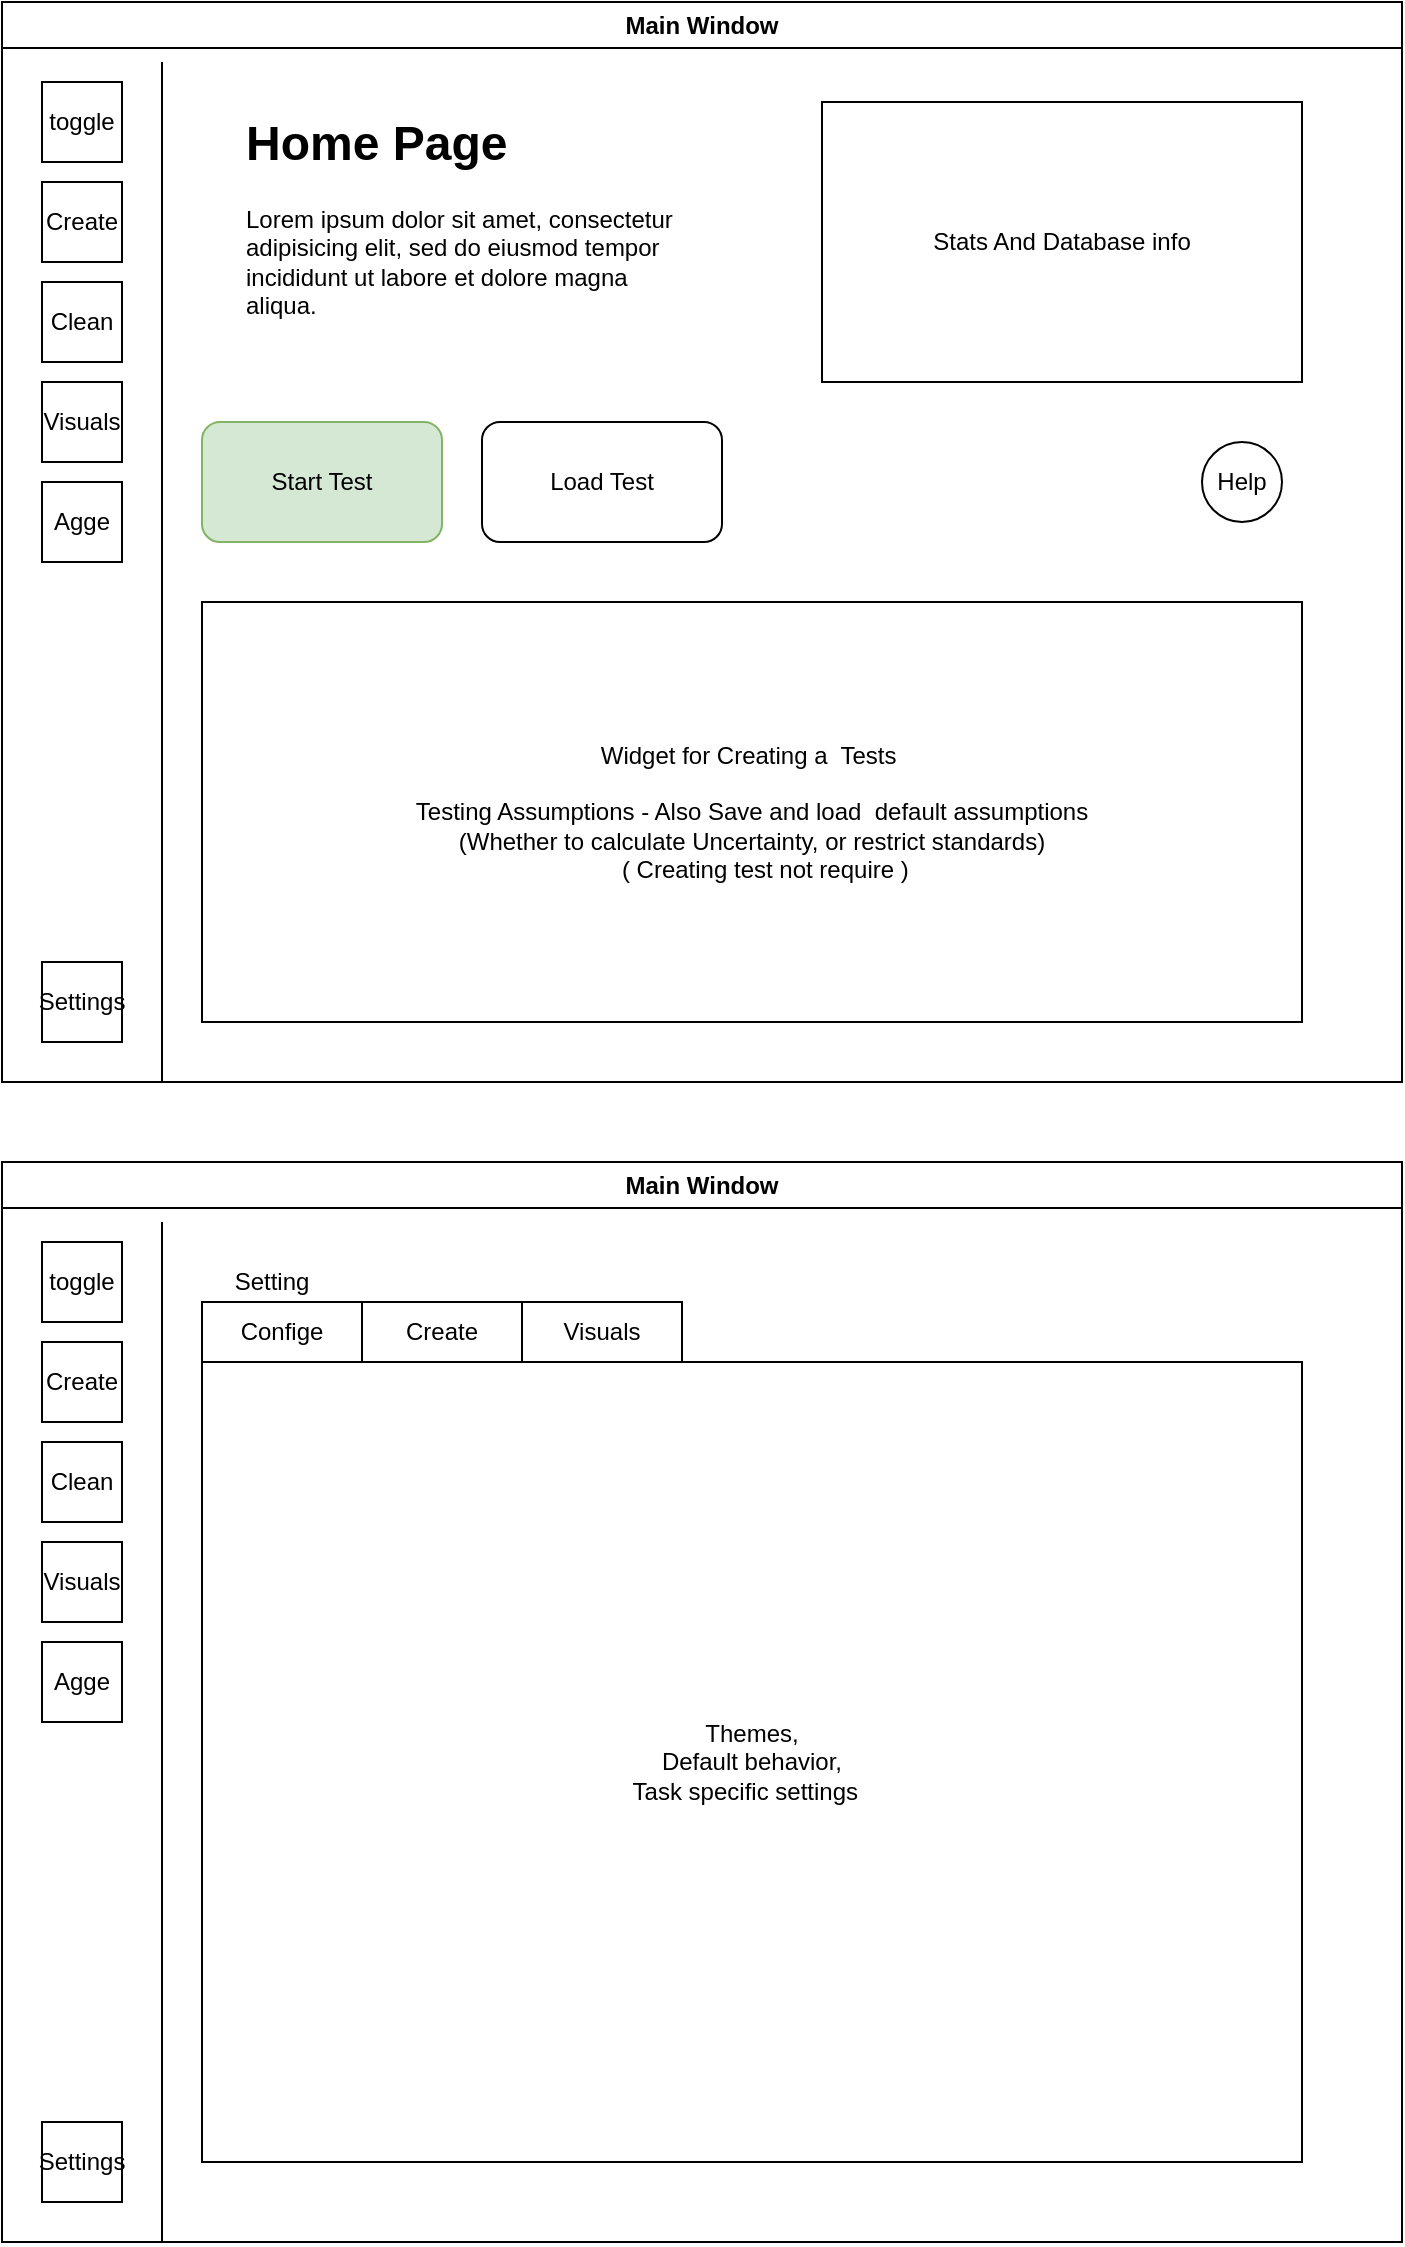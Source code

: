 <mxfile version="24.8.2">
  <diagram name="Page-1" id="1oiLtTZHue_INNOFr-nT">
    <mxGraphModel dx="1613" dy="696" grid="1" gridSize="10" guides="1" tooltips="1" connect="1" arrows="1" fold="1" page="1" pageScale="1" pageWidth="850" pageHeight="1100" math="0" shadow="0">
      <root>
        <mxCell id="0" />
        <mxCell id="1" parent="0" />
        <mxCell id="pt4hzC4wS87SlHBxcFwa-2" value="Main Window" style="swimlane;whiteSpace=wrap;html=1;" vertex="1" parent="1">
          <mxGeometry x="30" y="70" width="700" height="540" as="geometry" />
        </mxCell>
        <mxCell id="pt4hzC4wS87SlHBxcFwa-4" value="" style="endArrow=none;html=1;rounded=0;" edge="1" parent="pt4hzC4wS87SlHBxcFwa-2">
          <mxGeometry width="50" height="50" relative="1" as="geometry">
            <mxPoint x="80" y="30" as="sourcePoint" />
            <mxPoint x="80" y="540" as="targetPoint" />
          </mxGeometry>
        </mxCell>
        <mxCell id="pt4hzC4wS87SlHBxcFwa-6" value="toggle" style="whiteSpace=wrap;html=1;aspect=fixed;" vertex="1" parent="pt4hzC4wS87SlHBxcFwa-2">
          <mxGeometry x="20" y="40" width="40" height="40" as="geometry" />
        </mxCell>
        <mxCell id="pt4hzC4wS87SlHBxcFwa-7" value="Settings" style="whiteSpace=wrap;html=1;aspect=fixed;" vertex="1" parent="pt4hzC4wS87SlHBxcFwa-2">
          <mxGeometry x="20" y="480" width="40" height="40" as="geometry" />
        </mxCell>
        <mxCell id="pt4hzC4wS87SlHBxcFwa-8" value="Load Test" style="rounded=1;whiteSpace=wrap;html=1;" vertex="1" parent="pt4hzC4wS87SlHBxcFwa-2">
          <mxGeometry x="240" y="210" width="120" height="60" as="geometry" />
        </mxCell>
        <mxCell id="pt4hzC4wS87SlHBxcFwa-9" value="Start Test" style="rounded=1;whiteSpace=wrap;html=1;fillColor=#d5e8d4;strokeColor=#82b366;" vertex="1" parent="pt4hzC4wS87SlHBxcFwa-2">
          <mxGeometry x="100" y="210" width="120" height="60" as="geometry" />
        </mxCell>
        <mxCell id="pt4hzC4wS87SlHBxcFwa-12" value="Create" style="whiteSpace=wrap;html=1;aspect=fixed;" vertex="1" parent="pt4hzC4wS87SlHBxcFwa-2">
          <mxGeometry x="20" y="90" width="40" height="40" as="geometry" />
        </mxCell>
        <mxCell id="pt4hzC4wS87SlHBxcFwa-20" value="Visuals" style="whiteSpace=wrap;html=1;aspect=fixed;" vertex="1" parent="pt4hzC4wS87SlHBxcFwa-2">
          <mxGeometry x="20" y="190" width="40" height="40" as="geometry" />
        </mxCell>
        <mxCell id="pt4hzC4wS87SlHBxcFwa-21" value="Clean" style="whiteSpace=wrap;html=1;aspect=fixed;" vertex="1" parent="pt4hzC4wS87SlHBxcFwa-2">
          <mxGeometry x="20" y="140" width="40" height="40" as="geometry" />
        </mxCell>
        <mxCell id="pt4hzC4wS87SlHBxcFwa-22" value="Agge" style="whiteSpace=wrap;html=1;aspect=fixed;" vertex="1" parent="pt4hzC4wS87SlHBxcFwa-2">
          <mxGeometry x="20" y="240" width="40" height="40" as="geometry" />
        </mxCell>
        <mxCell id="pt4hzC4wS87SlHBxcFwa-43" value="&lt;h1 style=&quot;margin-top: 0px;&quot;&gt;Home Page&lt;/h1&gt;&lt;p&gt;Lorem ipsum dolor sit amet, consectetur adipisicing elit, sed do eiusmod tempor incididunt ut labore et dolore magna aliqua.&lt;/p&gt;" style="text;html=1;whiteSpace=wrap;overflow=hidden;rounded=0;" vertex="1" parent="pt4hzC4wS87SlHBxcFwa-2">
          <mxGeometry x="120" y="50" width="220" height="120" as="geometry" />
        </mxCell>
        <mxCell id="pt4hzC4wS87SlHBxcFwa-55" value="Widget for Creating a&amp;nbsp; Tests&amp;nbsp;&lt;div&gt;&lt;br&gt;&lt;/div&gt;&lt;div&gt;Testing Assumptions - Also Save and load&amp;nbsp; default assumptions&lt;br&gt;(Whether to calculate Uncertainty, or restrict standards)&lt;/div&gt;&lt;div&gt;&amp;nbsp; &amp;nbsp; ( Creating test not require )&lt;/div&gt;" style="rounded=0;whiteSpace=wrap;html=1;" vertex="1" parent="pt4hzC4wS87SlHBxcFwa-2">
          <mxGeometry x="100" y="300" width="550" height="210" as="geometry" />
        </mxCell>
        <mxCell id="pt4hzC4wS87SlHBxcFwa-58" value="Stats And Database info" style="rounded=0;whiteSpace=wrap;html=1;" vertex="1" parent="pt4hzC4wS87SlHBxcFwa-2">
          <mxGeometry x="410" y="50" width="240" height="140" as="geometry" />
        </mxCell>
        <mxCell id="pt4hzC4wS87SlHBxcFwa-59" value="Help" style="ellipse;whiteSpace=wrap;html=1;aspect=fixed;" vertex="1" parent="pt4hzC4wS87SlHBxcFwa-2">
          <mxGeometry x="600" y="220" width="40" height="40" as="geometry" />
        </mxCell>
        <mxCell id="pt4hzC4wS87SlHBxcFwa-33" value="Main Window" style="swimlane;whiteSpace=wrap;html=1;" vertex="1" parent="1">
          <mxGeometry x="30" y="650" width="700" height="540" as="geometry" />
        </mxCell>
        <mxCell id="pt4hzC4wS87SlHBxcFwa-34" value="" style="endArrow=none;html=1;rounded=0;" edge="1" parent="pt4hzC4wS87SlHBxcFwa-33">
          <mxGeometry width="50" height="50" relative="1" as="geometry">
            <mxPoint x="80" y="30" as="sourcePoint" />
            <mxPoint x="80" y="540" as="targetPoint" />
          </mxGeometry>
        </mxCell>
        <mxCell id="pt4hzC4wS87SlHBxcFwa-35" value="toggle" style="whiteSpace=wrap;html=1;aspect=fixed;" vertex="1" parent="pt4hzC4wS87SlHBxcFwa-33">
          <mxGeometry x="20" y="40" width="40" height="40" as="geometry" />
        </mxCell>
        <mxCell id="pt4hzC4wS87SlHBxcFwa-36" value="Settings" style="whiteSpace=wrap;html=1;aspect=fixed;" vertex="1" parent="pt4hzC4wS87SlHBxcFwa-33">
          <mxGeometry x="20" y="480" width="40" height="40" as="geometry" />
        </mxCell>
        <mxCell id="pt4hzC4wS87SlHBxcFwa-39" value="Create" style="whiteSpace=wrap;html=1;aspect=fixed;" vertex="1" parent="pt4hzC4wS87SlHBxcFwa-33">
          <mxGeometry x="20" y="90" width="40" height="40" as="geometry" />
        </mxCell>
        <mxCell id="pt4hzC4wS87SlHBxcFwa-40" value="Visuals" style="whiteSpace=wrap;html=1;aspect=fixed;" vertex="1" parent="pt4hzC4wS87SlHBxcFwa-33">
          <mxGeometry x="20" y="190" width="40" height="40" as="geometry" />
        </mxCell>
        <mxCell id="pt4hzC4wS87SlHBxcFwa-41" value="Clean" style="whiteSpace=wrap;html=1;aspect=fixed;" vertex="1" parent="pt4hzC4wS87SlHBxcFwa-33">
          <mxGeometry x="20" y="140" width="40" height="40" as="geometry" />
        </mxCell>
        <mxCell id="pt4hzC4wS87SlHBxcFwa-42" value="Agge" style="whiteSpace=wrap;html=1;aspect=fixed;" vertex="1" parent="pt4hzC4wS87SlHBxcFwa-33">
          <mxGeometry x="20" y="240" width="40" height="40" as="geometry" />
        </mxCell>
        <mxCell id="pt4hzC4wS87SlHBxcFwa-44" value="Setting" style="text;html=1;align=center;verticalAlign=middle;whiteSpace=wrap;rounded=0;" vertex="1" parent="pt4hzC4wS87SlHBxcFwa-33">
          <mxGeometry x="100" y="40" width="70" height="40" as="geometry" />
        </mxCell>
        <mxCell id="pt4hzC4wS87SlHBxcFwa-46" value="Themes,&lt;div&gt;Default behavior,&lt;/div&gt;&lt;div&gt;Task specific settings&amp;nbsp;&amp;nbsp;&lt;/div&gt;" style="rounded=0;whiteSpace=wrap;html=1;" vertex="1" parent="pt4hzC4wS87SlHBxcFwa-33">
          <mxGeometry x="100" y="100" width="550" height="400" as="geometry" />
        </mxCell>
        <mxCell id="pt4hzC4wS87SlHBxcFwa-47" value="Confige" style="rounded=0;whiteSpace=wrap;html=1;" vertex="1" parent="pt4hzC4wS87SlHBxcFwa-33">
          <mxGeometry x="100" y="70" width="80" height="30" as="geometry" />
        </mxCell>
        <mxCell id="pt4hzC4wS87SlHBxcFwa-52" value="Create" style="rounded=0;whiteSpace=wrap;html=1;" vertex="1" parent="pt4hzC4wS87SlHBxcFwa-33">
          <mxGeometry x="180" y="70" width="80" height="30" as="geometry" />
        </mxCell>
        <mxCell id="pt4hzC4wS87SlHBxcFwa-53" value="Visuals" style="rounded=0;whiteSpace=wrap;html=1;" vertex="1" parent="pt4hzC4wS87SlHBxcFwa-33">
          <mxGeometry x="260" y="70" width="80" height="30" as="geometry" />
        </mxCell>
      </root>
    </mxGraphModel>
  </diagram>
</mxfile>
